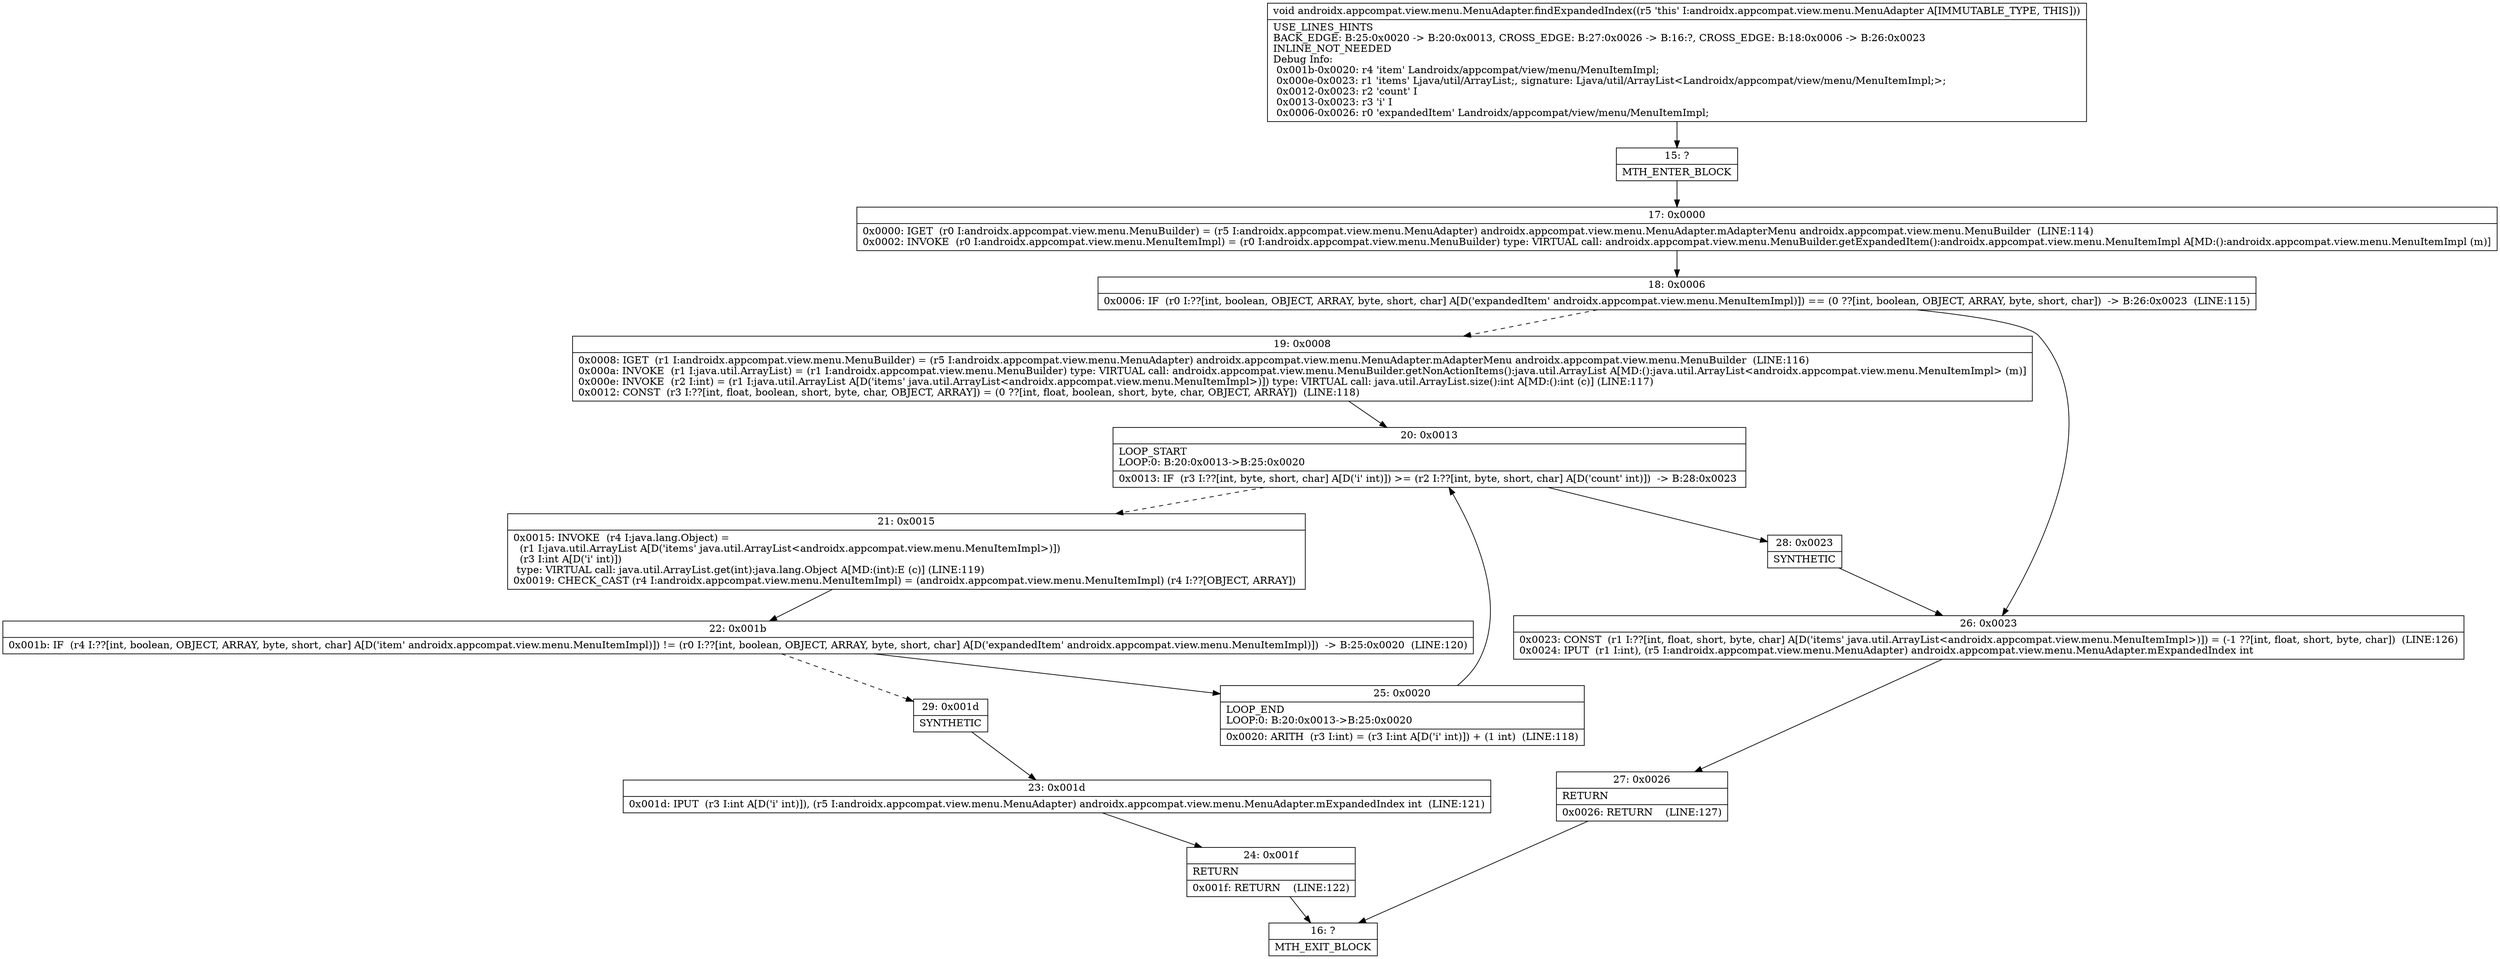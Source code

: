 digraph "CFG forandroidx.appcompat.view.menu.MenuAdapter.findExpandedIndex()V" {
Node_15 [shape=record,label="{15\:\ ?|MTH_ENTER_BLOCK\l}"];
Node_17 [shape=record,label="{17\:\ 0x0000|0x0000: IGET  (r0 I:androidx.appcompat.view.menu.MenuBuilder) = (r5 I:androidx.appcompat.view.menu.MenuAdapter) androidx.appcompat.view.menu.MenuAdapter.mAdapterMenu androidx.appcompat.view.menu.MenuBuilder  (LINE:114)\l0x0002: INVOKE  (r0 I:androidx.appcompat.view.menu.MenuItemImpl) = (r0 I:androidx.appcompat.view.menu.MenuBuilder) type: VIRTUAL call: androidx.appcompat.view.menu.MenuBuilder.getExpandedItem():androidx.appcompat.view.menu.MenuItemImpl A[MD:():androidx.appcompat.view.menu.MenuItemImpl (m)]\l}"];
Node_18 [shape=record,label="{18\:\ 0x0006|0x0006: IF  (r0 I:??[int, boolean, OBJECT, ARRAY, byte, short, char] A[D('expandedItem' androidx.appcompat.view.menu.MenuItemImpl)]) == (0 ??[int, boolean, OBJECT, ARRAY, byte, short, char])  \-\> B:26:0x0023  (LINE:115)\l}"];
Node_19 [shape=record,label="{19\:\ 0x0008|0x0008: IGET  (r1 I:androidx.appcompat.view.menu.MenuBuilder) = (r5 I:androidx.appcompat.view.menu.MenuAdapter) androidx.appcompat.view.menu.MenuAdapter.mAdapterMenu androidx.appcompat.view.menu.MenuBuilder  (LINE:116)\l0x000a: INVOKE  (r1 I:java.util.ArrayList) = (r1 I:androidx.appcompat.view.menu.MenuBuilder) type: VIRTUAL call: androidx.appcompat.view.menu.MenuBuilder.getNonActionItems():java.util.ArrayList A[MD:():java.util.ArrayList\<androidx.appcompat.view.menu.MenuItemImpl\> (m)]\l0x000e: INVOKE  (r2 I:int) = (r1 I:java.util.ArrayList A[D('items' java.util.ArrayList\<androidx.appcompat.view.menu.MenuItemImpl\>)]) type: VIRTUAL call: java.util.ArrayList.size():int A[MD:():int (c)] (LINE:117)\l0x0012: CONST  (r3 I:??[int, float, boolean, short, byte, char, OBJECT, ARRAY]) = (0 ??[int, float, boolean, short, byte, char, OBJECT, ARRAY])  (LINE:118)\l}"];
Node_20 [shape=record,label="{20\:\ 0x0013|LOOP_START\lLOOP:0: B:20:0x0013\-\>B:25:0x0020\l|0x0013: IF  (r3 I:??[int, byte, short, char] A[D('i' int)]) \>= (r2 I:??[int, byte, short, char] A[D('count' int)])  \-\> B:28:0x0023 \l}"];
Node_21 [shape=record,label="{21\:\ 0x0015|0x0015: INVOKE  (r4 I:java.lang.Object) = \l  (r1 I:java.util.ArrayList A[D('items' java.util.ArrayList\<androidx.appcompat.view.menu.MenuItemImpl\>)])\l  (r3 I:int A[D('i' int)])\l type: VIRTUAL call: java.util.ArrayList.get(int):java.lang.Object A[MD:(int):E (c)] (LINE:119)\l0x0019: CHECK_CAST (r4 I:androidx.appcompat.view.menu.MenuItemImpl) = (androidx.appcompat.view.menu.MenuItemImpl) (r4 I:??[OBJECT, ARRAY]) \l}"];
Node_22 [shape=record,label="{22\:\ 0x001b|0x001b: IF  (r4 I:??[int, boolean, OBJECT, ARRAY, byte, short, char] A[D('item' androidx.appcompat.view.menu.MenuItemImpl)]) != (r0 I:??[int, boolean, OBJECT, ARRAY, byte, short, char] A[D('expandedItem' androidx.appcompat.view.menu.MenuItemImpl)])  \-\> B:25:0x0020  (LINE:120)\l}"];
Node_25 [shape=record,label="{25\:\ 0x0020|LOOP_END\lLOOP:0: B:20:0x0013\-\>B:25:0x0020\l|0x0020: ARITH  (r3 I:int) = (r3 I:int A[D('i' int)]) + (1 int)  (LINE:118)\l}"];
Node_29 [shape=record,label="{29\:\ 0x001d|SYNTHETIC\l}"];
Node_23 [shape=record,label="{23\:\ 0x001d|0x001d: IPUT  (r3 I:int A[D('i' int)]), (r5 I:androidx.appcompat.view.menu.MenuAdapter) androidx.appcompat.view.menu.MenuAdapter.mExpandedIndex int  (LINE:121)\l}"];
Node_24 [shape=record,label="{24\:\ 0x001f|RETURN\l|0x001f: RETURN    (LINE:122)\l}"];
Node_16 [shape=record,label="{16\:\ ?|MTH_EXIT_BLOCK\l}"];
Node_28 [shape=record,label="{28\:\ 0x0023|SYNTHETIC\l}"];
Node_26 [shape=record,label="{26\:\ 0x0023|0x0023: CONST  (r1 I:??[int, float, short, byte, char] A[D('items' java.util.ArrayList\<androidx.appcompat.view.menu.MenuItemImpl\>)]) = (\-1 ??[int, float, short, byte, char])  (LINE:126)\l0x0024: IPUT  (r1 I:int), (r5 I:androidx.appcompat.view.menu.MenuAdapter) androidx.appcompat.view.menu.MenuAdapter.mExpandedIndex int \l}"];
Node_27 [shape=record,label="{27\:\ 0x0026|RETURN\l|0x0026: RETURN    (LINE:127)\l}"];
MethodNode[shape=record,label="{void androidx.appcompat.view.menu.MenuAdapter.findExpandedIndex((r5 'this' I:androidx.appcompat.view.menu.MenuAdapter A[IMMUTABLE_TYPE, THIS]))  | USE_LINES_HINTS\lBACK_EDGE: B:25:0x0020 \-\> B:20:0x0013, CROSS_EDGE: B:27:0x0026 \-\> B:16:?, CROSS_EDGE: B:18:0x0006 \-\> B:26:0x0023\lINLINE_NOT_NEEDED\lDebug Info:\l  0x001b\-0x0020: r4 'item' Landroidx\/appcompat\/view\/menu\/MenuItemImpl;\l  0x000e\-0x0023: r1 'items' Ljava\/util\/ArrayList;, signature: Ljava\/util\/ArrayList\<Landroidx\/appcompat\/view\/menu\/MenuItemImpl;\>;\l  0x0012\-0x0023: r2 'count' I\l  0x0013\-0x0023: r3 'i' I\l  0x0006\-0x0026: r0 'expandedItem' Landroidx\/appcompat\/view\/menu\/MenuItemImpl;\l}"];
MethodNode -> Node_15;Node_15 -> Node_17;
Node_17 -> Node_18;
Node_18 -> Node_19[style=dashed];
Node_18 -> Node_26;
Node_19 -> Node_20;
Node_20 -> Node_21[style=dashed];
Node_20 -> Node_28;
Node_21 -> Node_22;
Node_22 -> Node_25;
Node_22 -> Node_29[style=dashed];
Node_25 -> Node_20;
Node_29 -> Node_23;
Node_23 -> Node_24;
Node_24 -> Node_16;
Node_28 -> Node_26;
Node_26 -> Node_27;
Node_27 -> Node_16;
}


